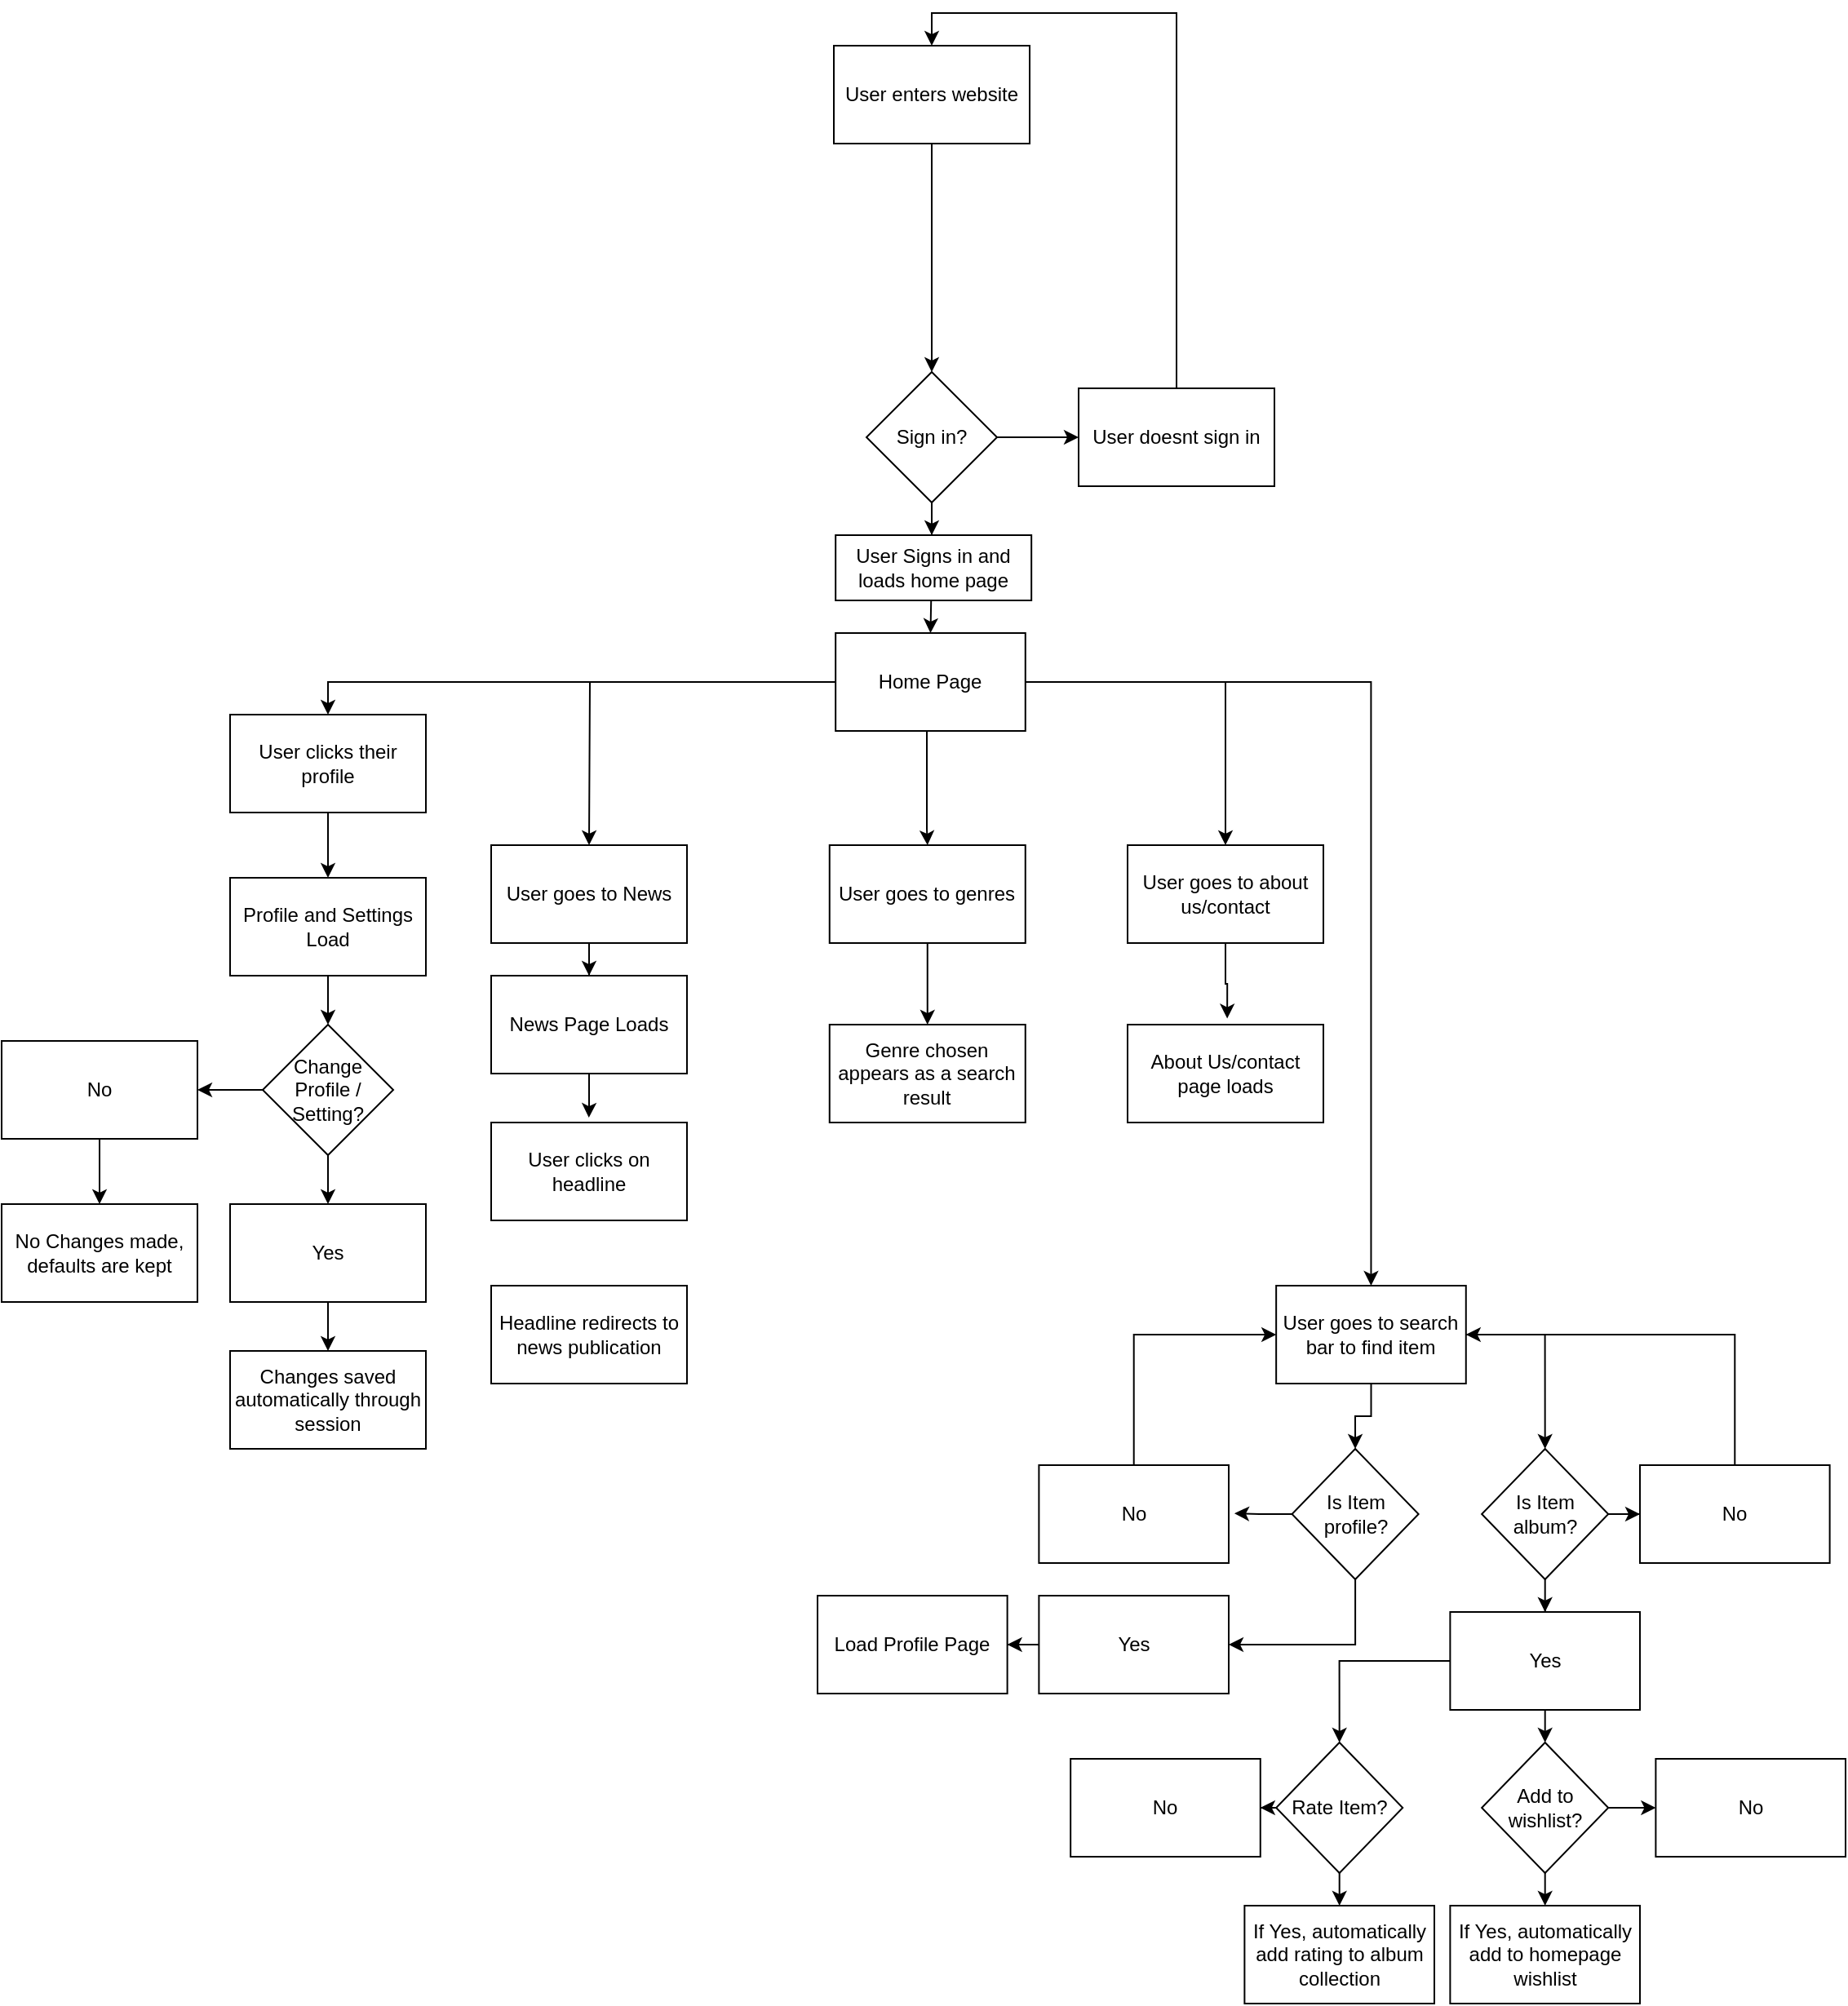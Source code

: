 <mxfile version="24.0.6" type="device">
  <diagram name="Page-1" id="Ysl9NcvJdGF3p8FQl688">
    <mxGraphModel dx="2970" dy="1616" grid="1" gridSize="10" guides="1" tooltips="1" connect="1" arrows="1" fold="1" page="1" pageScale="1" pageWidth="850" pageHeight="1100" math="0" shadow="0">
      <root>
        <mxCell id="0" />
        <mxCell id="1" parent="0" />
        <mxCell id="ycUjAAs43HUbKk5M2YsO-2" style="edgeStyle=orthogonalEdgeStyle;rounded=0;orthogonalLoop=1;jettySize=auto;html=1;entryX=0;entryY=0.5;entryDx=0;entryDy=0;" edge="1" parent="1" source="FvHIuOu_oCHC44l9_si7-1" target="ycUjAAs43HUbKk5M2YsO-1">
          <mxGeometry relative="1" as="geometry" />
        </mxCell>
        <mxCell id="ycUjAAs43HUbKk5M2YsO-5" style="edgeStyle=orthogonalEdgeStyle;rounded=0;orthogonalLoop=1;jettySize=auto;html=1;entryX=0.5;entryY=0;entryDx=0;entryDy=0;" edge="1" parent="1" source="FvHIuOu_oCHC44l9_si7-1" target="ycUjAAs43HUbKk5M2YsO-4">
          <mxGeometry relative="1" as="geometry" />
        </mxCell>
        <mxCell id="ycUjAAs43HUbKk5M2YsO-59" style="edgeStyle=orthogonalEdgeStyle;rounded=0;orthogonalLoop=1;jettySize=auto;html=1;" edge="1" parent="1" source="FvHIuOu_oCHC44l9_si7-1">
          <mxGeometry relative="1" as="geometry">
            <mxPoint x="420" y="440" as="targetPoint" />
          </mxGeometry>
        </mxCell>
        <mxCell id="FvHIuOu_oCHC44l9_si7-1" value="Sign in?" style="rhombus;whiteSpace=wrap;html=1;" parent="1" vertex="1">
          <mxGeometry x="380" y="340" width="80" height="80" as="geometry" />
        </mxCell>
        <mxCell id="FvHIuOu_oCHC44l9_si7-3" style="edgeStyle=orthogonalEdgeStyle;rounded=0;orthogonalLoop=1;jettySize=auto;html=1;entryX=0.5;entryY=0;entryDx=0;entryDy=0;" parent="1" source="FvHIuOu_oCHC44l9_si7-2" target="FvHIuOu_oCHC44l9_si7-1" edge="1">
          <mxGeometry relative="1" as="geometry" />
        </mxCell>
        <mxCell id="FvHIuOu_oCHC44l9_si7-2" value="User enters website" style="rounded=0;whiteSpace=wrap;html=1;" parent="1" vertex="1">
          <mxGeometry x="360" y="140" width="120" height="60" as="geometry" />
        </mxCell>
        <mxCell id="ycUjAAs43HUbKk5M2YsO-3" style="edgeStyle=orthogonalEdgeStyle;rounded=0;orthogonalLoop=1;jettySize=auto;html=1;entryX=0.5;entryY=0;entryDx=0;entryDy=0;" edge="1" parent="1" source="ycUjAAs43HUbKk5M2YsO-1" target="FvHIuOu_oCHC44l9_si7-2">
          <mxGeometry relative="1" as="geometry">
            <Array as="points">
              <mxPoint x="570" y="120" />
              <mxPoint x="420" y="120" />
            </Array>
          </mxGeometry>
        </mxCell>
        <mxCell id="ycUjAAs43HUbKk5M2YsO-1" value="User doesnt sign in" style="whiteSpace=wrap;html=1;" vertex="1" parent="1">
          <mxGeometry x="510" y="350" width="120" height="60" as="geometry" />
        </mxCell>
        <mxCell id="ycUjAAs43HUbKk5M2YsO-45" value="" style="group" vertex="1" connectable="0" parent="1">
          <mxGeometry x="350" y="900" width="630" height="440.0" as="geometry" />
        </mxCell>
        <mxCell id="ycUjAAs43HUbKk5M2YsO-11" style="edgeStyle=orthogonalEdgeStyle;rounded=0;orthogonalLoop=1;jettySize=auto;html=1;entryX=0.5;entryY=0;entryDx=0;entryDy=0;" edge="1" parent="ycUjAAs43HUbKk5M2YsO-45" source="ycUjAAs43HUbKk5M2YsO-7" target="ycUjAAs43HUbKk5M2YsO-10">
          <mxGeometry relative="1" as="geometry" />
        </mxCell>
        <mxCell id="ycUjAAs43HUbKk5M2YsO-35" style="edgeStyle=orthogonalEdgeStyle;rounded=0;orthogonalLoop=1;jettySize=auto;html=1;entryX=0.5;entryY=0;entryDx=0;entryDy=0;" edge="1" parent="ycUjAAs43HUbKk5M2YsO-45" source="ycUjAAs43HUbKk5M2YsO-7" target="ycUjAAs43HUbKk5M2YsO-34">
          <mxGeometry relative="1" as="geometry" />
        </mxCell>
        <mxCell id="ycUjAAs43HUbKk5M2YsO-7" value="User goes to search bar to find item" style="whiteSpace=wrap;html=1;" vertex="1" parent="ycUjAAs43HUbKk5M2YsO-45">
          <mxGeometry x="281.077" width="116.308" height="60.0" as="geometry" />
        </mxCell>
        <mxCell id="ycUjAAs43HUbKk5M2YsO-14" style="edgeStyle=orthogonalEdgeStyle;rounded=0;orthogonalLoop=1;jettySize=auto;html=1;" edge="1" parent="ycUjAAs43HUbKk5M2YsO-45" source="ycUjAAs43HUbKk5M2YsO-10" target="ycUjAAs43HUbKk5M2YsO-13">
          <mxGeometry relative="1" as="geometry" />
        </mxCell>
        <mxCell id="ycUjAAs43HUbKk5M2YsO-16" style="edgeStyle=orthogonalEdgeStyle;rounded=0;orthogonalLoop=1;jettySize=auto;html=1;" edge="1" parent="ycUjAAs43HUbKk5M2YsO-45" source="ycUjAAs43HUbKk5M2YsO-10" target="ycUjAAs43HUbKk5M2YsO-12">
          <mxGeometry relative="1" as="geometry" />
        </mxCell>
        <mxCell id="ycUjAAs43HUbKk5M2YsO-10" value="Is Item album?" style="rhombus;whiteSpace=wrap;html=1;" vertex="1" parent="ycUjAAs43HUbKk5M2YsO-45">
          <mxGeometry x="407.077" y="100.0" width="77.538" height="80.0" as="geometry" />
        </mxCell>
        <mxCell id="ycUjAAs43HUbKk5M2YsO-21" style="edgeStyle=orthogonalEdgeStyle;rounded=0;orthogonalLoop=1;jettySize=auto;html=1;entryX=0.5;entryY=0;entryDx=0;entryDy=0;" edge="1" parent="ycUjAAs43HUbKk5M2YsO-45" source="ycUjAAs43HUbKk5M2YsO-12" target="ycUjAAs43HUbKk5M2YsO-19">
          <mxGeometry relative="1" as="geometry" />
        </mxCell>
        <mxCell id="ycUjAAs43HUbKk5M2YsO-29" style="edgeStyle=orthogonalEdgeStyle;rounded=0;orthogonalLoop=1;jettySize=auto;html=1;entryX=0.5;entryY=0;entryDx=0;entryDy=0;" edge="1" parent="ycUjAAs43HUbKk5M2YsO-45" source="ycUjAAs43HUbKk5M2YsO-12" target="ycUjAAs43HUbKk5M2YsO-28">
          <mxGeometry relative="1" as="geometry" />
        </mxCell>
        <mxCell id="ycUjAAs43HUbKk5M2YsO-12" value="Yes" style="whiteSpace=wrap;html=1;" vertex="1" parent="ycUjAAs43HUbKk5M2YsO-45">
          <mxGeometry x="387.692" y="200" width="116.308" height="60.0" as="geometry" />
        </mxCell>
        <mxCell id="ycUjAAs43HUbKk5M2YsO-15" style="edgeStyle=orthogonalEdgeStyle;rounded=0;orthogonalLoop=1;jettySize=auto;html=1;entryX=1;entryY=0.5;entryDx=0;entryDy=0;" edge="1" parent="ycUjAAs43HUbKk5M2YsO-45" source="ycUjAAs43HUbKk5M2YsO-13" target="ycUjAAs43HUbKk5M2YsO-7">
          <mxGeometry relative="1" as="geometry">
            <Array as="points">
              <mxPoint x="562.154" y="30.0" />
            </Array>
          </mxGeometry>
        </mxCell>
        <mxCell id="ycUjAAs43HUbKk5M2YsO-13" value="No" style="whiteSpace=wrap;html=1;" vertex="1" parent="ycUjAAs43HUbKk5M2YsO-45">
          <mxGeometry x="504.0" y="110.0" width="116.308" height="60.0" as="geometry" />
        </mxCell>
        <mxCell id="ycUjAAs43HUbKk5M2YsO-24" style="edgeStyle=orthogonalEdgeStyle;rounded=0;orthogonalLoop=1;jettySize=auto;html=1;" edge="1" parent="ycUjAAs43HUbKk5M2YsO-45" source="ycUjAAs43HUbKk5M2YsO-19" target="ycUjAAs43HUbKk5M2YsO-22">
          <mxGeometry relative="1" as="geometry" />
        </mxCell>
        <mxCell id="ycUjAAs43HUbKk5M2YsO-27" style="edgeStyle=orthogonalEdgeStyle;rounded=0;orthogonalLoop=1;jettySize=auto;html=1;entryX=0.5;entryY=0;entryDx=0;entryDy=0;" edge="1" parent="ycUjAAs43HUbKk5M2YsO-45" source="ycUjAAs43HUbKk5M2YsO-19" target="ycUjAAs43HUbKk5M2YsO-26">
          <mxGeometry relative="1" as="geometry" />
        </mxCell>
        <mxCell id="ycUjAAs43HUbKk5M2YsO-19" value="Add to wishlist?" style="rhombus;whiteSpace=wrap;html=1;" vertex="1" parent="ycUjAAs43HUbKk5M2YsO-45">
          <mxGeometry x="407.077" y="280.0" width="77.538" height="80.0" as="geometry" />
        </mxCell>
        <mxCell id="ycUjAAs43HUbKk5M2YsO-22" value="No" style="whiteSpace=wrap;html=1;" vertex="1" parent="ycUjAAs43HUbKk5M2YsO-45">
          <mxGeometry x="513.692" y="290.0" width="116.308" height="60.0" as="geometry" />
        </mxCell>
        <mxCell id="ycUjAAs43HUbKk5M2YsO-26" value="If Yes, automatically add to homepage wishlist" style="whiteSpace=wrap;html=1;" vertex="1" parent="ycUjAAs43HUbKk5M2YsO-45">
          <mxGeometry x="387.692" y="380.0" width="116.308" height="60.0" as="geometry" />
        </mxCell>
        <mxCell id="ycUjAAs43HUbKk5M2YsO-31" style="edgeStyle=orthogonalEdgeStyle;rounded=0;orthogonalLoop=1;jettySize=auto;html=1;entryX=0.5;entryY=0;entryDx=0;entryDy=0;" edge="1" parent="ycUjAAs43HUbKk5M2YsO-45" source="ycUjAAs43HUbKk5M2YsO-28" target="ycUjAAs43HUbKk5M2YsO-30">
          <mxGeometry relative="1" as="geometry" />
        </mxCell>
        <mxCell id="ycUjAAs43HUbKk5M2YsO-33" style="edgeStyle=orthogonalEdgeStyle;rounded=0;orthogonalLoop=1;jettySize=auto;html=1;" edge="1" parent="ycUjAAs43HUbKk5M2YsO-45" source="ycUjAAs43HUbKk5M2YsO-28" target="ycUjAAs43HUbKk5M2YsO-32">
          <mxGeometry relative="1" as="geometry" />
        </mxCell>
        <mxCell id="ycUjAAs43HUbKk5M2YsO-28" value="Rate Item?" style="rhombus;whiteSpace=wrap;html=1;" vertex="1" parent="ycUjAAs43HUbKk5M2YsO-45">
          <mxGeometry x="281.077" y="280.0" width="77.538" height="80.0" as="geometry" />
        </mxCell>
        <mxCell id="ycUjAAs43HUbKk5M2YsO-30" value="If Yes, automatically add rating to album collection" style="whiteSpace=wrap;html=1;" vertex="1" parent="ycUjAAs43HUbKk5M2YsO-45">
          <mxGeometry x="261.692" y="380.0" width="116.308" height="60.0" as="geometry" />
        </mxCell>
        <mxCell id="ycUjAAs43HUbKk5M2YsO-32" value="No" style="whiteSpace=wrap;html=1;" vertex="1" parent="ycUjAAs43HUbKk5M2YsO-45">
          <mxGeometry x="155.077" y="290.0" width="116.308" height="60.0" as="geometry" />
        </mxCell>
        <mxCell id="ycUjAAs43HUbKk5M2YsO-37" style="edgeStyle=orthogonalEdgeStyle;rounded=0;orthogonalLoop=1;jettySize=auto;html=1;" edge="1" parent="ycUjAAs43HUbKk5M2YsO-45" source="ycUjAAs43HUbKk5M2YsO-34" target="ycUjAAs43HUbKk5M2YsO-36">
          <mxGeometry relative="1" as="geometry">
            <Array as="points">
              <mxPoint x="329.538" y="220.0" />
            </Array>
          </mxGeometry>
        </mxCell>
        <mxCell id="ycUjAAs43HUbKk5M2YsO-34" value="Is Item profile?" style="rhombus;whiteSpace=wrap;html=1;" vertex="1" parent="ycUjAAs43HUbKk5M2YsO-45">
          <mxGeometry x="290.769" y="100.0" width="77.538" height="80.0" as="geometry" />
        </mxCell>
        <mxCell id="ycUjAAs43HUbKk5M2YsO-42" style="edgeStyle=orthogonalEdgeStyle;rounded=0;orthogonalLoop=1;jettySize=auto;html=1;" edge="1" parent="ycUjAAs43HUbKk5M2YsO-45" source="ycUjAAs43HUbKk5M2YsO-36" target="ycUjAAs43HUbKk5M2YsO-41">
          <mxGeometry relative="1" as="geometry" />
        </mxCell>
        <mxCell id="ycUjAAs43HUbKk5M2YsO-36" value="Yes" style="whiteSpace=wrap;html=1;" vertex="1" parent="ycUjAAs43HUbKk5M2YsO-45">
          <mxGeometry x="135.692" y="190" width="116.308" height="60.0" as="geometry" />
        </mxCell>
        <mxCell id="ycUjAAs43HUbKk5M2YsO-40" style="edgeStyle=orthogonalEdgeStyle;rounded=0;orthogonalLoop=1;jettySize=auto;html=1;entryX=0;entryY=0.5;entryDx=0;entryDy=0;" edge="1" parent="ycUjAAs43HUbKk5M2YsO-45" source="ycUjAAs43HUbKk5M2YsO-38" target="ycUjAAs43HUbKk5M2YsO-7">
          <mxGeometry relative="1" as="geometry">
            <Array as="points">
              <mxPoint x="193.846" y="30.0" />
            </Array>
          </mxGeometry>
        </mxCell>
        <mxCell id="ycUjAAs43HUbKk5M2YsO-38" value="No" style="whiteSpace=wrap;html=1;" vertex="1" parent="ycUjAAs43HUbKk5M2YsO-45">
          <mxGeometry x="135.692" y="110.0" width="116.308" height="60.0" as="geometry" />
        </mxCell>
        <mxCell id="ycUjAAs43HUbKk5M2YsO-39" style="edgeStyle=orthogonalEdgeStyle;rounded=0;orthogonalLoop=1;jettySize=auto;html=1;entryX=1.03;entryY=0.493;entryDx=0;entryDy=0;entryPerimeter=0;" edge="1" parent="ycUjAAs43HUbKk5M2YsO-45" source="ycUjAAs43HUbKk5M2YsO-34" target="ycUjAAs43HUbKk5M2YsO-38">
          <mxGeometry relative="1" as="geometry" />
        </mxCell>
        <mxCell id="ycUjAAs43HUbKk5M2YsO-41" value="Load Profile Page" style="whiteSpace=wrap;html=1;" vertex="1" parent="ycUjAAs43HUbKk5M2YsO-45">
          <mxGeometry y="190" width="116.308" height="60.0" as="geometry" />
        </mxCell>
        <mxCell id="ycUjAAs43HUbKk5M2YsO-8" style="edgeStyle=orthogonalEdgeStyle;rounded=0;orthogonalLoop=1;jettySize=auto;html=1;entryX=0.5;entryY=0;entryDx=0;entryDy=0;" edge="1" parent="1" source="ycUjAAs43HUbKk5M2YsO-4" target="ycUjAAs43HUbKk5M2YsO-7">
          <mxGeometry relative="1" as="geometry" />
        </mxCell>
        <mxCell id="ycUjAAs43HUbKk5M2YsO-47" style="edgeStyle=orthogonalEdgeStyle;rounded=0;orthogonalLoop=1;jettySize=auto;html=1;entryX=0.5;entryY=0;entryDx=0;entryDy=0;" edge="1" parent="1" source="ycUjAAs43HUbKk5M2YsO-4" target="ycUjAAs43HUbKk5M2YsO-46">
          <mxGeometry relative="1" as="geometry">
            <Array as="points">
              <mxPoint x="417" y="620" />
              <mxPoint x="417" y="620" />
            </Array>
          </mxGeometry>
        </mxCell>
        <mxCell id="ycUjAAs43HUbKk5M2YsO-51" style="edgeStyle=orthogonalEdgeStyle;rounded=0;orthogonalLoop=1;jettySize=auto;html=1;" edge="1" parent="1" source="ycUjAAs43HUbKk5M2YsO-4">
          <mxGeometry relative="1" as="geometry">
            <mxPoint x="210" y="630" as="targetPoint" />
          </mxGeometry>
        </mxCell>
        <mxCell id="ycUjAAs43HUbKk5M2YsO-55" style="edgeStyle=orthogonalEdgeStyle;rounded=0;orthogonalLoop=1;jettySize=auto;html=1;entryX=0.5;entryY=0;entryDx=0;entryDy=0;" edge="1" parent="1" source="ycUjAAs43HUbKk5M2YsO-4" target="ycUjAAs43HUbKk5M2YsO-54">
          <mxGeometry relative="1" as="geometry" />
        </mxCell>
        <mxCell id="ycUjAAs43HUbKk5M2YsO-61" style="edgeStyle=orthogonalEdgeStyle;rounded=0;orthogonalLoop=1;jettySize=auto;html=1;entryX=0.5;entryY=0;entryDx=0;entryDy=0;" edge="1" parent="1" source="ycUjAAs43HUbKk5M2YsO-4" target="ycUjAAs43HUbKk5M2YsO-60">
          <mxGeometry relative="1" as="geometry" />
        </mxCell>
        <mxCell id="ycUjAAs43HUbKk5M2YsO-4" value="Home Page" style="whiteSpace=wrap;html=1;" vertex="1" parent="1">
          <mxGeometry x="361.077" y="500" width="116.308" height="60.0" as="geometry" />
        </mxCell>
        <mxCell id="ycUjAAs43HUbKk5M2YsO-49" style="edgeStyle=orthogonalEdgeStyle;rounded=0;orthogonalLoop=1;jettySize=auto;html=1;" edge="1" parent="1" source="ycUjAAs43HUbKk5M2YsO-46" target="ycUjAAs43HUbKk5M2YsO-48">
          <mxGeometry relative="1" as="geometry" />
        </mxCell>
        <mxCell id="ycUjAAs43HUbKk5M2YsO-46" value="User goes to genres" style="whiteSpace=wrap;html=1;" vertex="1" parent="1">
          <mxGeometry x="357.38" y="630" width="120" height="60" as="geometry" />
        </mxCell>
        <mxCell id="ycUjAAs43HUbKk5M2YsO-48" value="Genre chosen appears as a search result" style="whiteSpace=wrap;html=1;" vertex="1" parent="1">
          <mxGeometry x="357.38" y="740" width="120" height="60" as="geometry" />
        </mxCell>
        <mxCell id="ycUjAAs43HUbKk5M2YsO-53" style="edgeStyle=orthogonalEdgeStyle;rounded=0;orthogonalLoop=1;jettySize=auto;html=1;entryX=0.5;entryY=0;entryDx=0;entryDy=0;" edge="1" parent="1" source="ycUjAAs43HUbKk5M2YsO-50" target="ycUjAAs43HUbKk5M2YsO-52">
          <mxGeometry relative="1" as="geometry" />
        </mxCell>
        <mxCell id="ycUjAAs43HUbKk5M2YsO-50" value="User goes to News" style="whiteSpace=wrap;html=1;" vertex="1" parent="1">
          <mxGeometry x="150" y="630" width="120" height="60" as="geometry" />
        </mxCell>
        <mxCell id="ycUjAAs43HUbKk5M2YsO-52" value="News Page Loads" style="whiteSpace=wrap;html=1;" vertex="1" parent="1">
          <mxGeometry x="150" y="710" width="120" height="60" as="geometry" />
        </mxCell>
        <mxCell id="ycUjAAs43HUbKk5M2YsO-54" value="User goes to about us/contact" style="whiteSpace=wrap;html=1;" vertex="1" parent="1">
          <mxGeometry x="540" y="630" width="120" height="60" as="geometry" />
        </mxCell>
        <mxCell id="ycUjAAs43HUbKk5M2YsO-56" value="About Us/contact page loads" style="whiteSpace=wrap;html=1;" vertex="1" parent="1">
          <mxGeometry x="540" y="740" width="120" height="60" as="geometry" />
        </mxCell>
        <mxCell id="ycUjAAs43HUbKk5M2YsO-57" style="edgeStyle=orthogonalEdgeStyle;rounded=0;orthogonalLoop=1;jettySize=auto;html=1;entryX=0.509;entryY=-0.062;entryDx=0;entryDy=0;entryPerimeter=0;" edge="1" parent="1" source="ycUjAAs43HUbKk5M2YsO-54" target="ycUjAAs43HUbKk5M2YsO-56">
          <mxGeometry relative="1" as="geometry" />
        </mxCell>
        <mxCell id="ycUjAAs43HUbKk5M2YsO-58" value="User Signs in and loads home page" style="whiteSpace=wrap;html=1;" vertex="1" parent="1">
          <mxGeometry x="361.08" y="440" width="120" height="40" as="geometry" />
        </mxCell>
        <mxCell id="ycUjAAs43HUbKk5M2YsO-63" style="edgeStyle=orthogonalEdgeStyle;rounded=0;orthogonalLoop=1;jettySize=auto;html=1;entryX=0.5;entryY=0;entryDx=0;entryDy=0;" edge="1" parent="1" source="ycUjAAs43HUbKk5M2YsO-60" target="ycUjAAs43HUbKk5M2YsO-62">
          <mxGeometry relative="1" as="geometry" />
        </mxCell>
        <mxCell id="ycUjAAs43HUbKk5M2YsO-60" value="User clicks their profile" style="whiteSpace=wrap;html=1;" vertex="1" parent="1">
          <mxGeometry x="-10" y="550" width="120" height="60" as="geometry" />
        </mxCell>
        <mxCell id="ycUjAAs43HUbKk5M2YsO-72" style="edgeStyle=orthogonalEdgeStyle;rounded=0;orthogonalLoop=1;jettySize=auto;html=1;entryX=0.5;entryY=0;entryDx=0;entryDy=0;" edge="1" parent="1" source="ycUjAAs43HUbKk5M2YsO-62" target="ycUjAAs43HUbKk5M2YsO-71">
          <mxGeometry relative="1" as="geometry" />
        </mxCell>
        <mxCell id="ycUjAAs43HUbKk5M2YsO-62" value="Profile and Settings Load" style="whiteSpace=wrap;html=1;" vertex="1" parent="1">
          <mxGeometry x="-10" y="650" width="120" height="60" as="geometry" />
        </mxCell>
        <mxCell id="ycUjAAs43HUbKk5M2YsO-64" value="User clicks on headline" style="whiteSpace=wrap;html=1;" vertex="1" parent="1">
          <mxGeometry x="150" y="800" width="120" height="60" as="geometry" />
        </mxCell>
        <mxCell id="ycUjAAs43HUbKk5M2YsO-65" style="edgeStyle=orthogonalEdgeStyle;rounded=0;orthogonalLoop=1;jettySize=auto;html=1;entryX=0.499;entryY=-0.05;entryDx=0;entryDy=0;entryPerimeter=0;" edge="1" parent="1" source="ycUjAAs43HUbKk5M2YsO-52" target="ycUjAAs43HUbKk5M2YsO-64">
          <mxGeometry relative="1" as="geometry" />
        </mxCell>
        <mxCell id="ycUjAAs43HUbKk5M2YsO-66" value="Headline redirects to news publication" style="whiteSpace=wrap;html=1;" vertex="1" parent="1">
          <mxGeometry x="150" y="900" width="120" height="60" as="geometry" />
        </mxCell>
        <mxCell id="ycUjAAs43HUbKk5M2YsO-74" style="edgeStyle=orthogonalEdgeStyle;rounded=0;orthogonalLoop=1;jettySize=auto;html=1;entryX=0.5;entryY=0;entryDx=0;entryDy=0;" edge="1" parent="1" source="ycUjAAs43HUbKk5M2YsO-71" target="ycUjAAs43HUbKk5M2YsO-73">
          <mxGeometry relative="1" as="geometry" />
        </mxCell>
        <mxCell id="ycUjAAs43HUbKk5M2YsO-79" style="edgeStyle=orthogonalEdgeStyle;rounded=0;orthogonalLoop=1;jettySize=auto;html=1;entryX=1;entryY=0.5;entryDx=0;entryDy=0;" edge="1" parent="1" source="ycUjAAs43HUbKk5M2YsO-71" target="ycUjAAs43HUbKk5M2YsO-78">
          <mxGeometry relative="1" as="geometry" />
        </mxCell>
        <mxCell id="ycUjAAs43HUbKk5M2YsO-71" value="Change Profile / Setting?" style="rhombus;whiteSpace=wrap;html=1;" vertex="1" parent="1">
          <mxGeometry x="10" y="740" width="80" height="80" as="geometry" />
        </mxCell>
        <mxCell id="ycUjAAs43HUbKk5M2YsO-77" style="edgeStyle=orthogonalEdgeStyle;rounded=0;orthogonalLoop=1;jettySize=auto;html=1;entryX=0.5;entryY=0;entryDx=0;entryDy=0;" edge="1" parent="1" source="ycUjAAs43HUbKk5M2YsO-73" target="ycUjAAs43HUbKk5M2YsO-76">
          <mxGeometry relative="1" as="geometry" />
        </mxCell>
        <mxCell id="ycUjAAs43HUbKk5M2YsO-73" value="Yes" style="whiteSpace=wrap;html=1;" vertex="1" parent="1">
          <mxGeometry x="-10" y="850" width="120" height="60" as="geometry" />
        </mxCell>
        <mxCell id="ycUjAAs43HUbKk5M2YsO-76" value="Changes saved automatically through session" style="whiteSpace=wrap;html=1;" vertex="1" parent="1">
          <mxGeometry x="-10" y="940" width="120" height="60" as="geometry" />
        </mxCell>
        <mxCell id="ycUjAAs43HUbKk5M2YsO-81" style="edgeStyle=orthogonalEdgeStyle;rounded=0;orthogonalLoop=1;jettySize=auto;html=1;entryX=0.5;entryY=0;entryDx=0;entryDy=0;" edge="1" parent="1" source="ycUjAAs43HUbKk5M2YsO-78" target="ycUjAAs43HUbKk5M2YsO-80">
          <mxGeometry relative="1" as="geometry" />
        </mxCell>
        <mxCell id="ycUjAAs43HUbKk5M2YsO-78" value="No" style="whiteSpace=wrap;html=1;" vertex="1" parent="1">
          <mxGeometry x="-150" y="750" width="120" height="60" as="geometry" />
        </mxCell>
        <mxCell id="ycUjAAs43HUbKk5M2YsO-80" value="No Changes made, defaults are kept" style="whiteSpace=wrap;html=1;" vertex="1" parent="1">
          <mxGeometry x="-150" y="850" width="120" height="60" as="geometry" />
        </mxCell>
      </root>
    </mxGraphModel>
  </diagram>
</mxfile>
